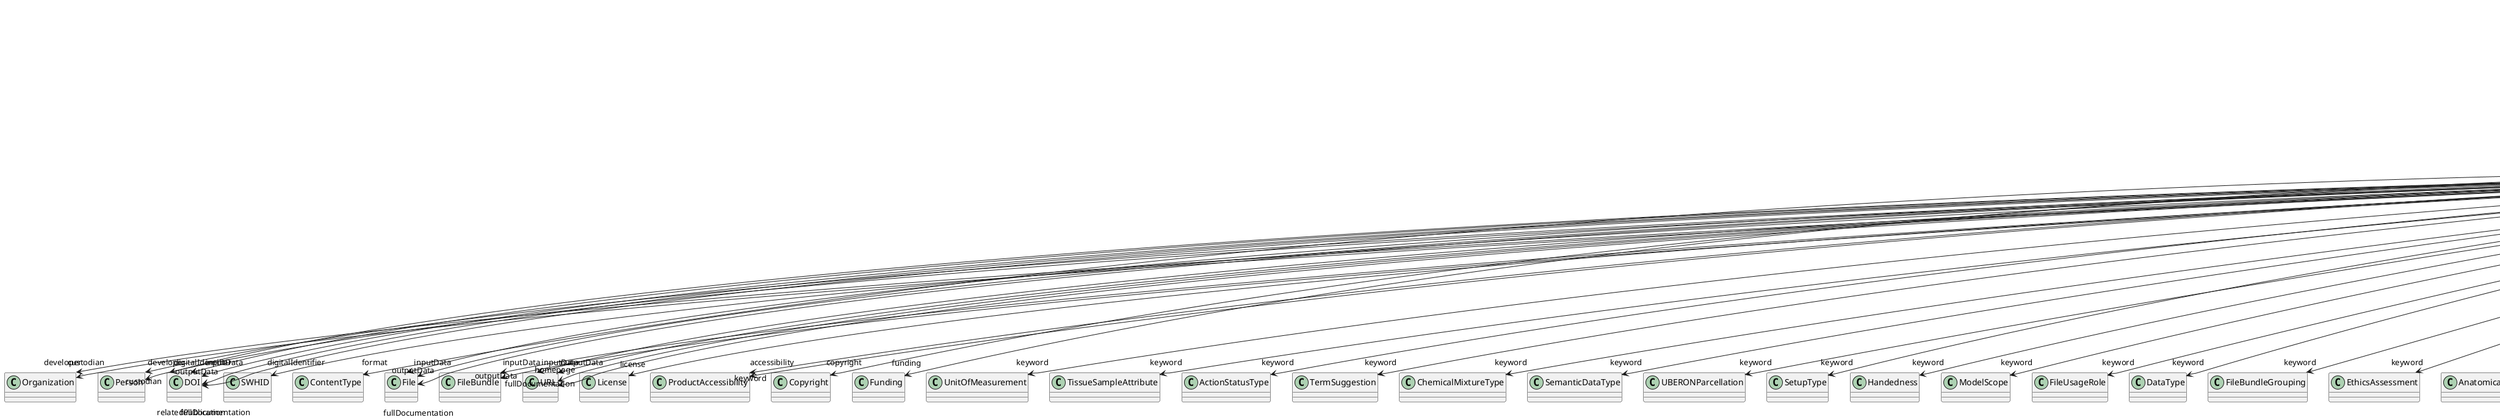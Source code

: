 @startuml
class ModelVersion {
+developer
+digitalIdentifier
+format
+inputData
+isAlternativeVersionOf
+isNewVersionOf
+license
+outputData
+accessibility
+copyright
+custodian
+description
+fullDocumentation
+fullName
+funding
+homepage
+howToCite
+keyword
+otherContribution
+relatedPublication
+releaseDate
+repository
+shortName
+supportChannel
+versionIdentifier
+versionInnovation

}
ModelVersion -d-> "developer" Organization
ModelVersion -d-> "developer" Person
ModelVersion -d-> "digitalIdentifier" DOI
ModelVersion -d-> "digitalIdentifier" SWHID
ModelVersion -d-> "format" ContentType
ModelVersion -d-> "inputData" DOI
ModelVersion -d-> "inputData" File
ModelVersion -d-> "inputData" FileBundle
ModelVersion -d-> "inputData" URL
ModelVersion -d-> "isAlternativeVersionOf" ModelVersion
ModelVersion -d-> "isNewVersionOf" ModelVersion
ModelVersion -d-> "license" License
ModelVersion -d-> "outputData" DOI
ModelVersion -d-> "outputData" File
ModelVersion -d-> "outputData" FileBundle
ModelVersion -d-> "outputData" URL
ModelVersion -d-> "accessibility" ProductAccessibility
ModelVersion -d-> "copyright" Copyright
ModelVersion -d-> "custodian" Organization
ModelVersion -d-> "custodian" Person
ModelVersion -d-> "fullDocumentation" DOI
ModelVersion -d-> "fullDocumentation" File
ModelVersion -d-> "fullDocumentation" URL
ModelVersion -d-> "funding" Funding
ModelVersion -d-> "homepage" URL
ModelVersion -d-> "keyword" UnitOfMeasurement
ModelVersion -d-> "keyword" TissueSampleAttribute
ModelVersion -d-> "keyword" ActionStatusType
ModelVersion -d-> "keyword" TermSuggestion
ModelVersion -d-> "keyword" ChemicalMixtureType
ModelVersion -d-> "keyword" SemanticDataType
ModelVersion -d-> "keyword" UBERONParcellation
ModelVersion -d-> "keyword" SetupType
ModelVersion -d-> "keyword" Handedness
ModelVersion -d-> "keyword" ModelScope
ModelVersion -d-> "keyword" FileUsageRole
ModelVersion -d-> "keyword" ProductAccessibility
ModelVersion -d-> "keyword" DataType
ModelVersion -d-> "keyword" FileBundleGrouping
ModelVersion -d-> "keyword" EthicsAssessment
ModelVersion -d-> "keyword" AnatomicalAxesOrientation
ModelVersion -d-> "keyword" SubjectAttribute
ModelVersion -d-> "keyword" OperatingSystem
ModelVersion -d-> "keyword" FileRepositoryType
ModelVersion -d-> "keyword" BiologicalSex
ModelVersion -d-> "keyword" OperatingDevice
ModelVersion -d-> "keyword" Disease
ModelVersion -d-> "keyword" ProgrammingLanguage
ModelVersion -d-> "keyword" BreedingType
ModelVersion -d-> "keyword" ContributionType
ModelVersion -d-> "keyword" SoftwareFeature
ModelVersion -d-> "keyword" MeasuredQuantity
ModelVersion -d-> "keyword" BiologicalOrder
ModelVersion -d-> "keyword" Terminology
ModelVersion -d-> "keyword" Service
ModelVersion -d-> "keyword" TissueSampleType
ModelVersion -d-> "keyword" DifferenceMeasure
ModelVersion -d-> "keyword" CriteriaQualityType
ModelVersion -d-> "keyword" AgeCategory
ModelVersion -d-> "keyword" MolecularEntity
ModelVersion -d-> "keyword" MetaDataModelType
ModelVersion -d-> "keyword" Laterality
ModelVersion -d-> "keyword" StimulationApproach
ModelVersion -d-> "keyword" PatchClampVariation
ModelVersion -d-> "keyword" AnatomicalPlane
ModelVersion -d-> "keyword" ModelAbstractionLevel
ModelVersion -d-> "keyword" TypeOfUncertainty
ModelVersion -d-> "keyword" PreparationType
ModelVersion -d-> "keyword" StimulusType
ModelVersion -d-> "keyword" AnnotationType
ModelVersion -d-> "keyword" QualitativeOverlap
ModelVersion -d-> "keyword" AtlasType
ModelVersion -d-> "keyword" ExperimentalApproach
ModelVersion -d-> "keyword" DiseaseModel
ModelVersion -d-> "keyword" CranialWindowType
ModelVersion -d-> "keyword" Technique
ModelVersion -d-> "keyword" CellCultureType
ModelVersion -d-> "keyword" DeviceType
ModelVersion -d-> "keyword" Species
ModelVersion -d-> "keyword" SoftwareApplicationCategory
ModelVersion -d-> "keyword" Language
ModelVersion -d-> "keyword" GeneticStrainType
ModelVersion -d-> "keyword" CellType
ModelVersion -d-> "keyword" SubcellularEntity
ModelVersion -d-> "keyword" Organ
ModelVersion -d-> "otherContribution" Contribution
ModelVersion -d-> "relatedPublication" DOI
ModelVersion -d-> "relatedPublication" ISBN
ModelVersion -d-> "relatedPublication" HANDLE
ModelVersion -d-> "repository" FileRepository

@enduml